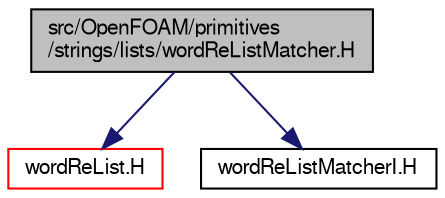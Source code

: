 digraph "src/OpenFOAM/primitives/strings/lists/wordReListMatcher.H"
{
  bgcolor="transparent";
  edge [fontname="FreeSans",fontsize="10",labelfontname="FreeSans",labelfontsize="10"];
  node [fontname="FreeSans",fontsize="10",shape=record];
  Node0 [label="src/OpenFOAM/primitives\l/strings/lists/wordReListMatcher.H",height=0.2,width=0.4,color="black", fillcolor="grey75", style="filled", fontcolor="black"];
  Node0 -> Node1 [color="midnightblue",fontsize="10",style="solid",fontname="FreeSans"];
  Node1 [label="wordReList.H",height=0.2,width=0.4,color="red",URL="$a12626.html"];
  Node0 -> Node53 [color="midnightblue",fontsize="10",style="solid",fontname="FreeSans"];
  Node53 [label="wordReListMatcherI.H",height=0.2,width=0.4,color="black",URL="$a12632.html"];
}
